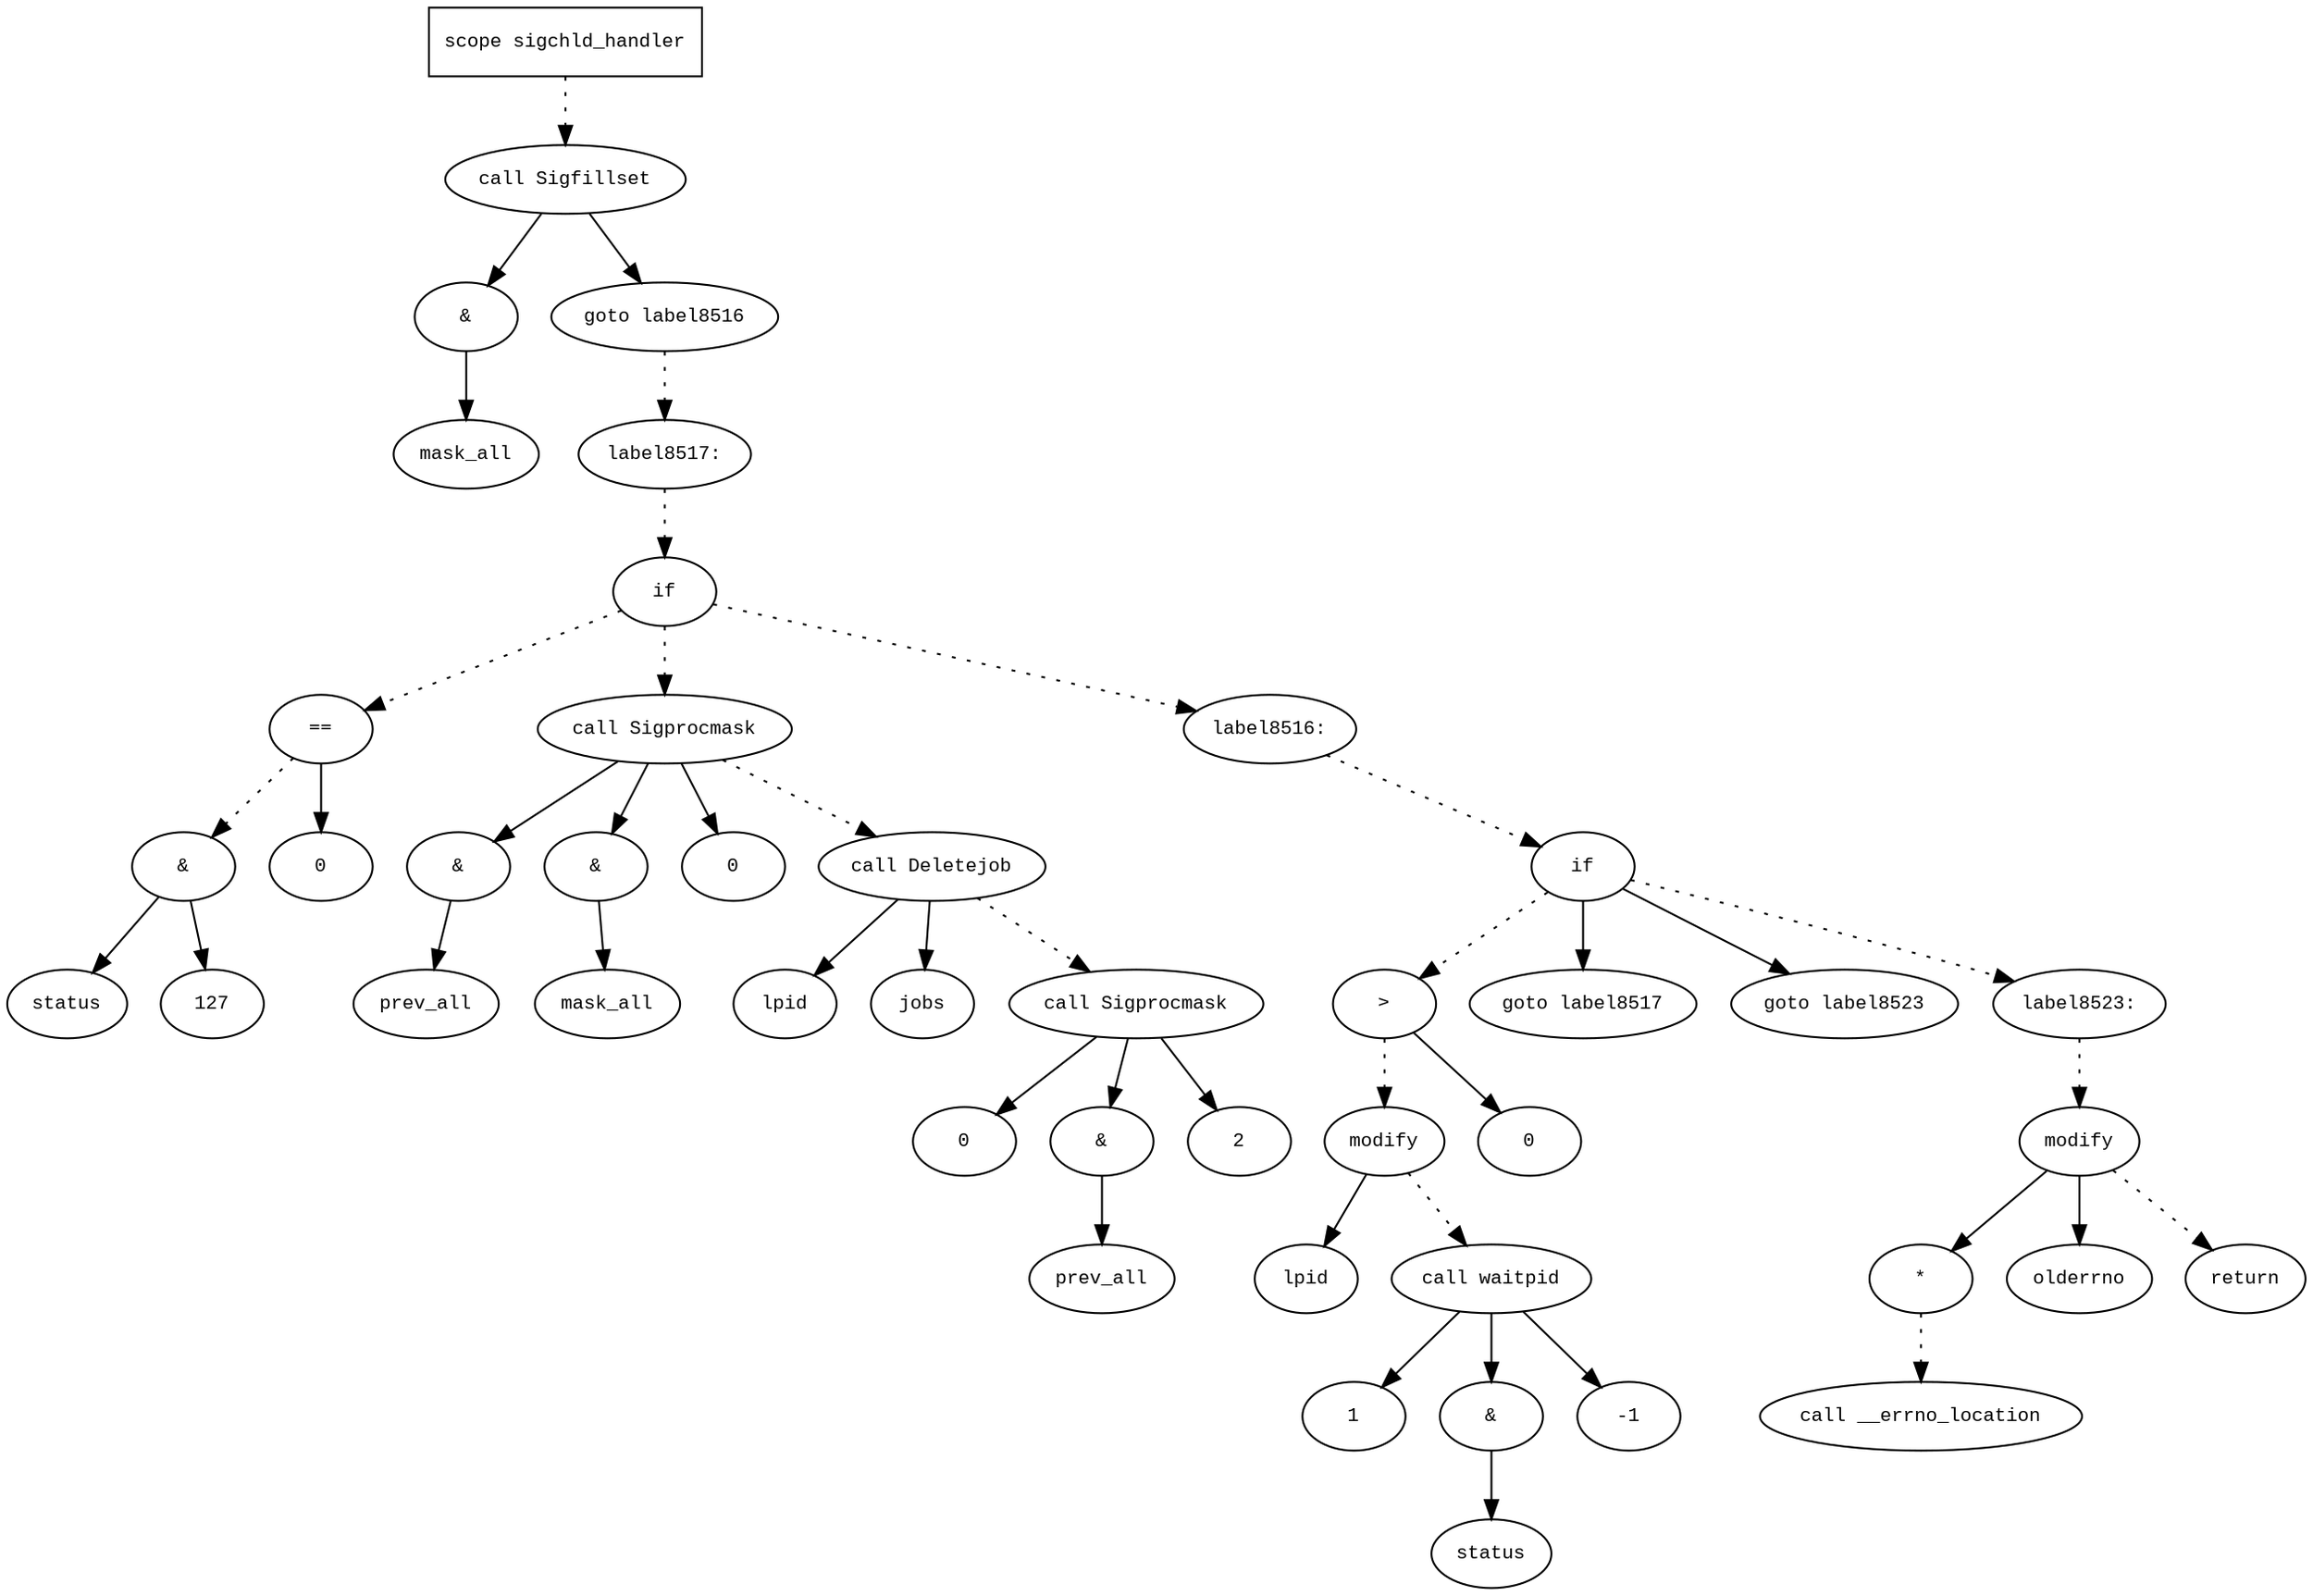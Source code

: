 digraph AST {
  graph [fontname="Times New Roman",fontsize=10];
  node  [fontname="Courier New",fontsize=10];
  edge  [fontname="Times New Roman",fontsize=10];

  node1 [label="scope sigchld_handler",shape=box];
  node2 [label="call Sigfillset",shape=ellipse];
  node3 [label="&",shape=ellipse];
  node2 -> node3;
  node4 [label="mask_all",shape=ellipse];
  node3 -> node4;
  node1 -> node2 [style=dotted];
  node5 [label="goto label8516",shape=ellipse];
  node2 -> node5;
  node6 [label="label8517:",shape=ellipse];
  node5 -> node6 [style=dotted];
  node7 [label="if",shape=ellipse];
  node6 -> node7 [style=dotted];
  node8 [label="==",shape=ellipse];
  node9 [label="&",shape=ellipse];
  node10 [label="status",shape=ellipse];
  node9 -> node10;
  node11 [label="127",shape=ellipse];
  node9 -> node11;
  node8 -> node9 [style=dotted];
  node12 [label="0",shape=ellipse];
  node8 -> node12;
  node7 -> node8 [style=dotted];
  node13 [label="call Sigprocmask",shape=ellipse];
  node14 [label="&",shape=ellipse];
  node13 -> node14;
  node15 [label="prev_all",shape=ellipse];
  node14 -> node15;
  node16 [label="&",shape=ellipse];
  node13 -> node16;
  node17 [label="mask_all",shape=ellipse];
  node16 -> node17;
  node18 [label="0",shape=ellipse];
  node13 -> node18;
  node7 -> node13 [style=dotted];
  node19 [label="call Deletejob",shape=ellipse];
  node20 [label="lpid",shape=ellipse];
  node19 -> node20;
  node21 [label="jobs",shape=ellipse];
  node19 -> node21;
  node13 -> node19 [style=dotted];
  node22 [label="call Sigprocmask",shape=ellipse];
  node23 [label="0",shape=ellipse];
  node22 -> node23;
  node24 [label="&",shape=ellipse];
  node22 -> node24;
  node25 [label="prev_all",shape=ellipse];
  node24 -> node25;
  node26 [label="2",shape=ellipse];
  node22 -> node26;
  node19 -> node22 [style=dotted];
  node27 [label="label8516:",shape=ellipse];
  node7 -> node27 [style=dotted];
  node28 [label="if",shape=ellipse];
  node27 -> node28 [style=dotted];
  node29 [label=">",shape=ellipse];
  node30 [label="modify",shape=ellipse];
  node31 [label="lpid",shape=ellipse];
  node30 -> node31;
  node32 [label="call waitpid",shape=ellipse];
  node33 [label="1",shape=ellipse];
  node32 -> node33;
  node34 [label="&",shape=ellipse];
  node32 -> node34;
  node35 [label="status",shape=ellipse];
  node34 -> node35;
  node36 [label="-1",shape=ellipse];
  node32 -> node36;
  node30 -> node32 [style=dotted];
  node29 -> node30 [style=dotted];
  node37 [label="0",shape=ellipse];
  node29 -> node37;
  node28 -> node29 [style=dotted];
  node38 [label="goto label8517",shape=ellipse];
  node28 -> node38;
  node39 [label="goto label8523",shape=ellipse];
  node28 -> node39;
  node40 [label="label8523:",shape=ellipse];
  node28 -> node40 [style=dotted];
  node41 [label="modify",shape=ellipse];
  node42 [label="*",shape=ellipse];
  node43 [label="call __errno_location",shape=ellipse];
  node42 -> node43 [style=dotted];
  node41 -> node42;
  node44 [label="olderrno",shape=ellipse];
  node41 -> node44;
  node40 -> node41 [style=dotted];
  node45 [label="return",shape=ellipse];
  node41 -> node45 [style=dotted];
} 